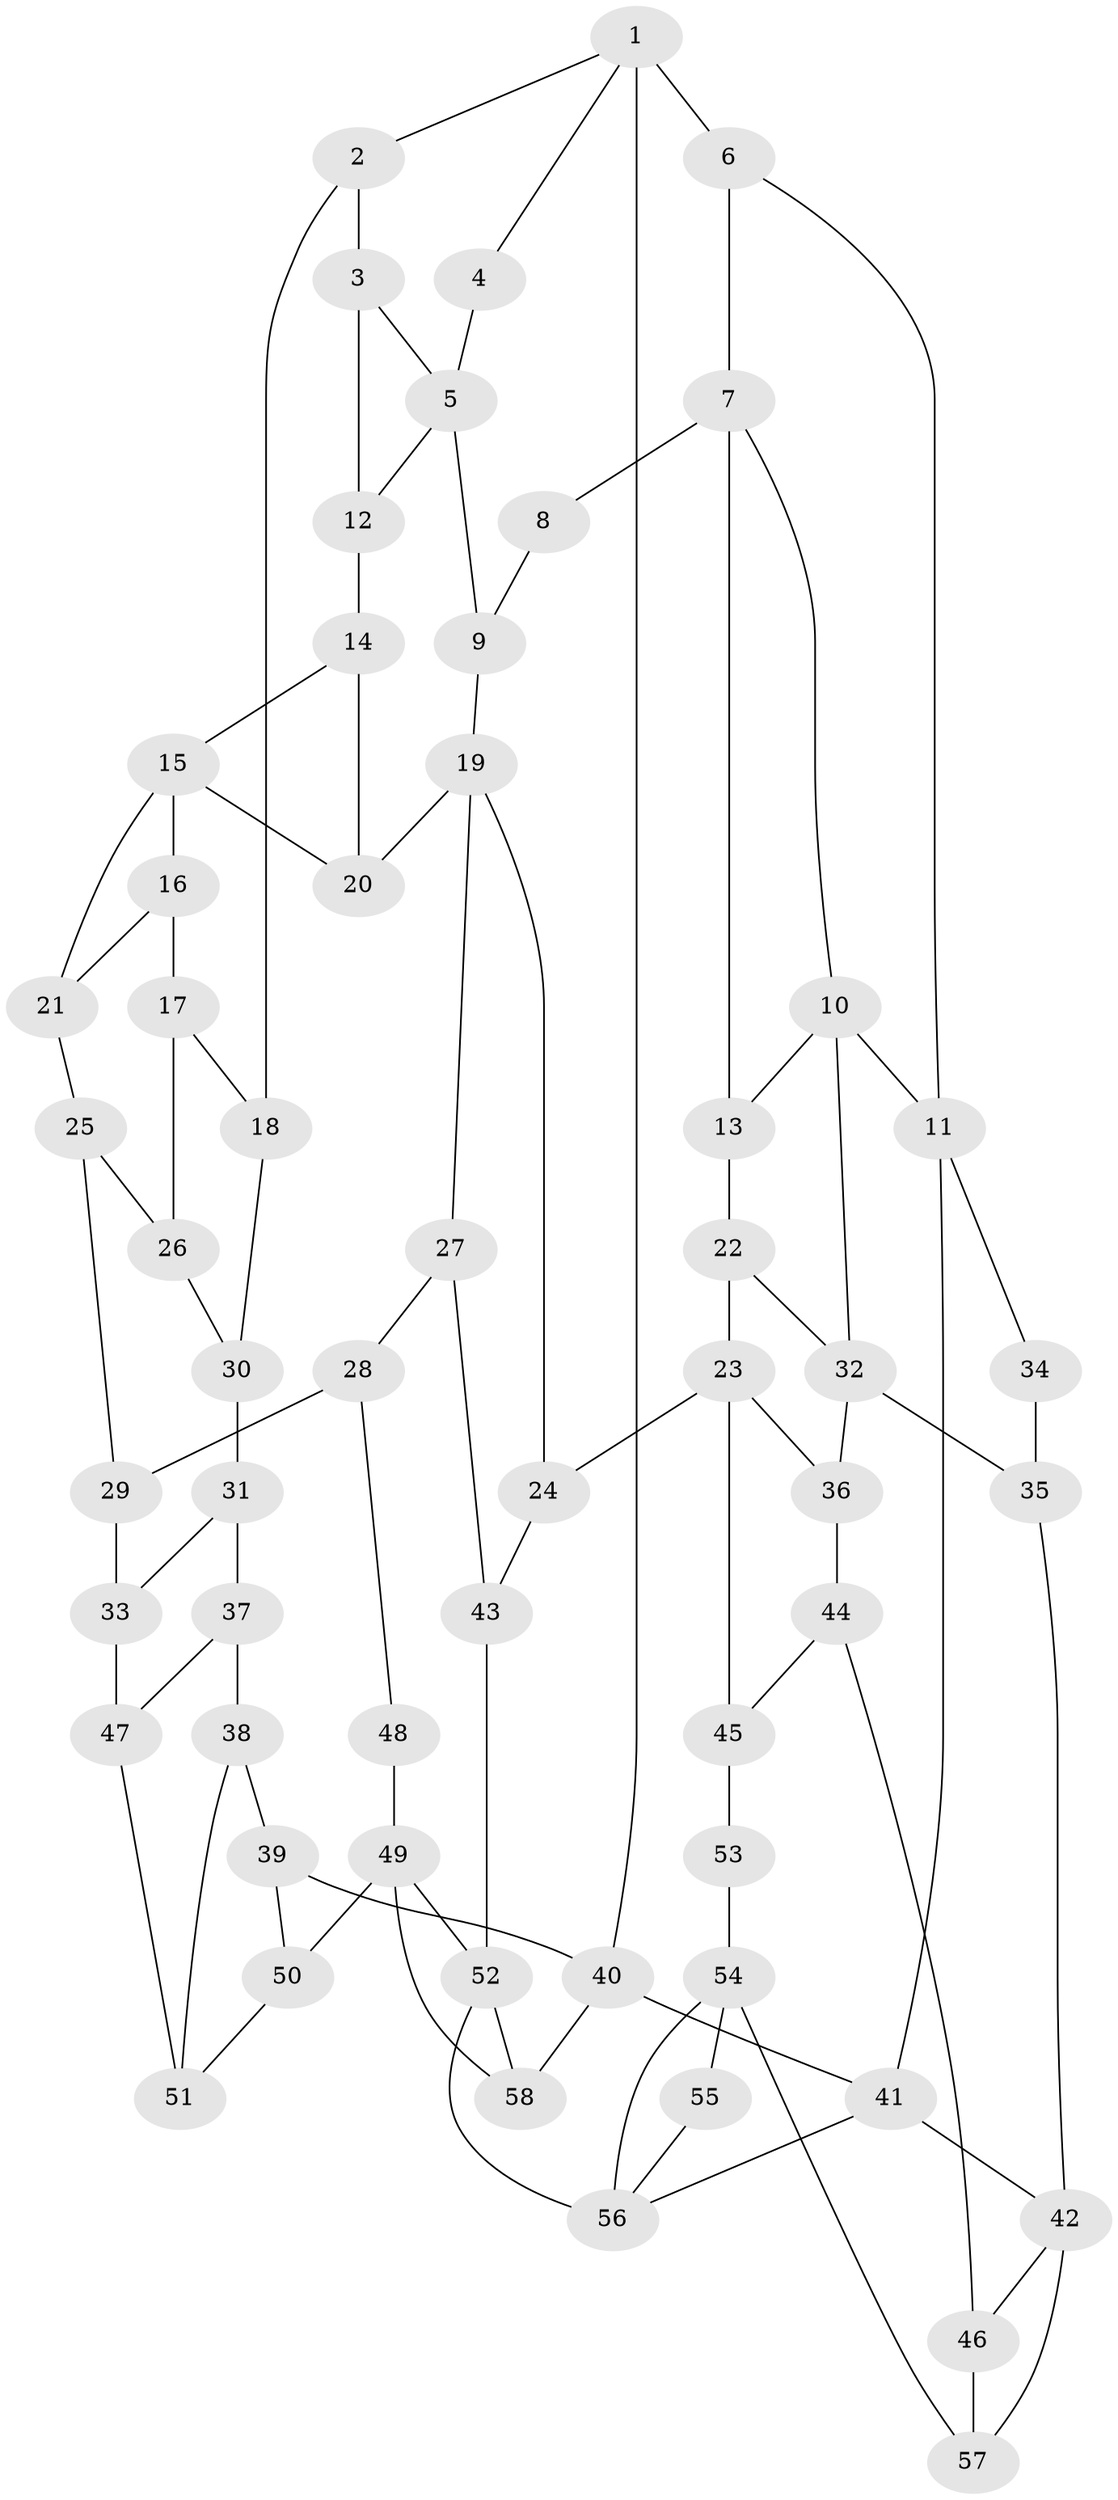 // original degree distribution, {3: 0.017391304347826087, 5: 0.46956521739130436, 4: 0.26956521739130435, 6: 0.24347826086956523}
// Generated by graph-tools (version 1.1) at 2025/38/03/09/25 02:38:48]
// undirected, 58 vertices, 92 edges
graph export_dot {
graph [start="1"]
  node [color=gray90,style=filled];
  1;
  2;
  3;
  4;
  5;
  6;
  7;
  8;
  9;
  10;
  11;
  12;
  13;
  14;
  15;
  16;
  17;
  18;
  19;
  20;
  21;
  22;
  23;
  24;
  25;
  26;
  27;
  28;
  29;
  30;
  31;
  32;
  33;
  34;
  35;
  36;
  37;
  38;
  39;
  40;
  41;
  42;
  43;
  44;
  45;
  46;
  47;
  48;
  49;
  50;
  51;
  52;
  53;
  54;
  55;
  56;
  57;
  58;
  1 -- 2 [weight=1.0];
  1 -- 4 [weight=1.0];
  1 -- 6 [weight=2.0];
  1 -- 40 [weight=1.0];
  2 -- 3 [weight=1.0];
  2 -- 18 [weight=1.0];
  3 -- 5 [weight=1.0];
  3 -- 12 [weight=2.0];
  4 -- 5 [weight=2.0];
  5 -- 9 [weight=2.0];
  5 -- 12 [weight=1.0];
  6 -- 7 [weight=1.0];
  6 -- 11 [weight=1.0];
  7 -- 8 [weight=2.0];
  7 -- 10 [weight=1.0];
  7 -- 13 [weight=2.0];
  8 -- 9 [weight=1.0];
  9 -- 19 [weight=2.0];
  10 -- 11 [weight=1.0];
  10 -- 13 [weight=1.0];
  10 -- 32 [weight=1.0];
  11 -- 34 [weight=1.0];
  11 -- 41 [weight=1.0];
  12 -- 14 [weight=1.0];
  13 -- 22 [weight=2.0];
  14 -- 15 [weight=1.0];
  14 -- 20 [weight=1.0];
  15 -- 16 [weight=1.0];
  15 -- 20 [weight=3.0];
  15 -- 21 [weight=1.0];
  16 -- 17 [weight=1.0];
  16 -- 21 [weight=1.0];
  17 -- 18 [weight=1.0];
  17 -- 26 [weight=1.0];
  18 -- 30 [weight=1.0];
  19 -- 20 [weight=2.0];
  19 -- 24 [weight=1.0];
  19 -- 27 [weight=1.0];
  21 -- 25 [weight=1.0];
  22 -- 23 [weight=2.0];
  22 -- 32 [weight=1.0];
  23 -- 24 [weight=2.0];
  23 -- 36 [weight=1.0];
  23 -- 45 [weight=1.0];
  24 -- 43 [weight=2.0];
  25 -- 26 [weight=1.0];
  25 -- 29 [weight=1.0];
  26 -- 30 [weight=1.0];
  27 -- 28 [weight=1.0];
  27 -- 43 [weight=1.0];
  28 -- 29 [weight=1.0];
  28 -- 48 [weight=1.0];
  29 -- 33 [weight=1.0];
  30 -- 31 [weight=4.0];
  31 -- 33 [weight=1.0];
  31 -- 37 [weight=1.0];
  32 -- 35 [weight=2.0];
  32 -- 36 [weight=1.0];
  33 -- 47 [weight=1.0];
  34 -- 35 [weight=2.0];
  35 -- 42 [weight=2.0];
  36 -- 44 [weight=1.0];
  37 -- 38 [weight=1.0];
  37 -- 47 [weight=1.0];
  38 -- 39 [weight=1.0];
  38 -- 51 [weight=1.0];
  39 -- 40 [weight=1.0];
  39 -- 50 [weight=1.0];
  40 -- 41 [weight=1.0];
  40 -- 58 [weight=1.0];
  41 -- 42 [weight=1.0];
  41 -- 56 [weight=1.0];
  42 -- 46 [weight=1.0];
  42 -- 57 [weight=1.0];
  43 -- 52 [weight=2.0];
  44 -- 45 [weight=1.0];
  44 -- 46 [weight=1.0];
  45 -- 53 [weight=1.0];
  46 -- 57 [weight=1.0];
  47 -- 51 [weight=1.0];
  48 -- 49 [weight=2.0];
  49 -- 50 [weight=2.0];
  49 -- 52 [weight=1.0];
  49 -- 58 [weight=1.0];
  50 -- 51 [weight=1.0];
  52 -- 56 [weight=2.0];
  52 -- 58 [weight=1.0];
  53 -- 54 [weight=2.0];
  54 -- 55 [weight=2.0];
  54 -- 56 [weight=1.0];
  54 -- 57 [weight=1.0];
  55 -- 56 [weight=1.0];
}
